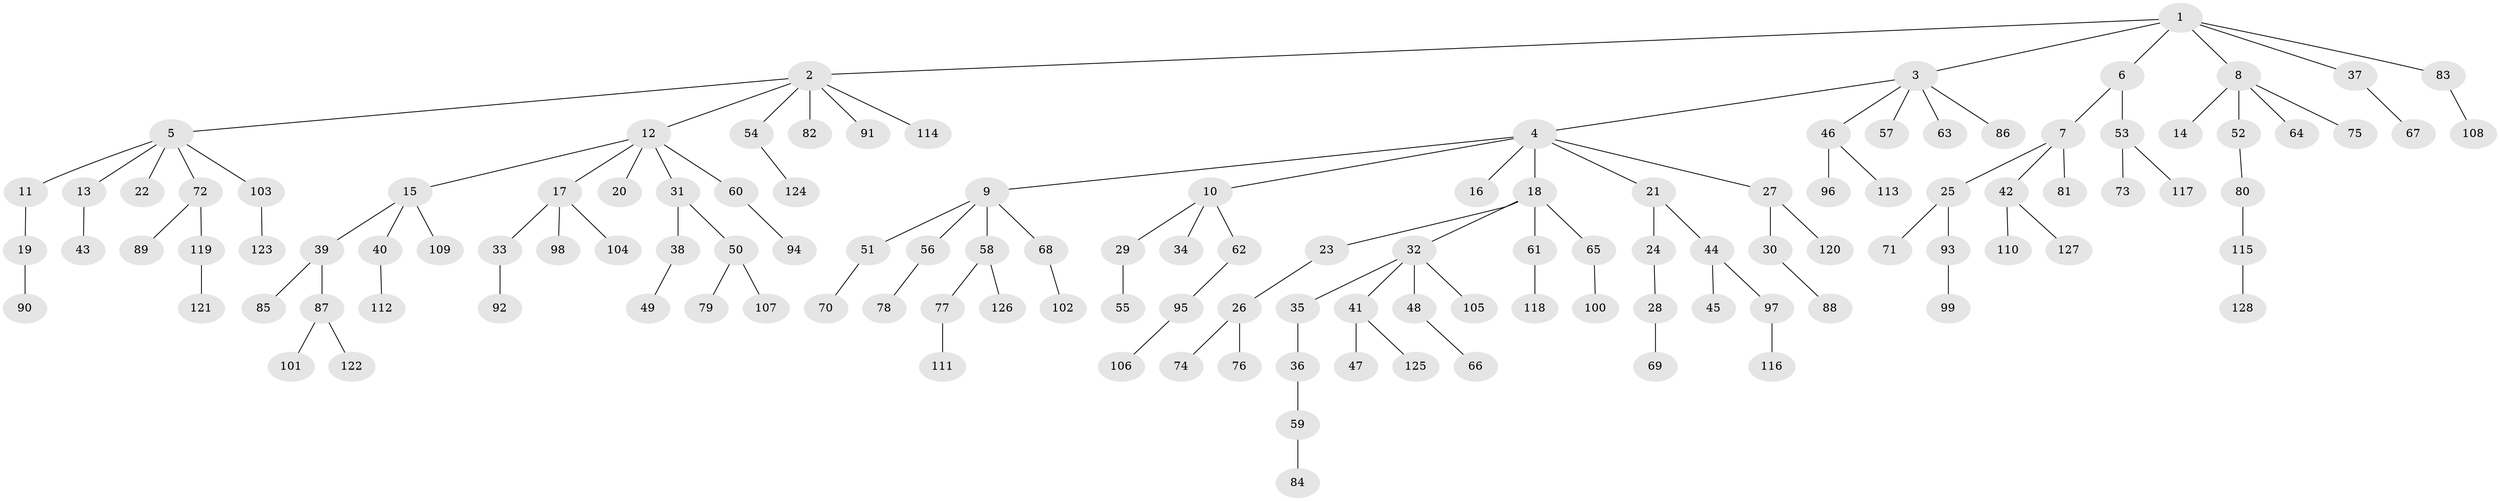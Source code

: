 // coarse degree distribution, {9: 0.012195121951219513, 6: 0.036585365853658534, 5: 0.04878048780487805, 3: 0.08536585365853659, 8: 0.012195121951219513, 1: 0.5853658536585366, 2: 0.2073170731707317, 4: 0.012195121951219513}
// Generated by graph-tools (version 1.1) at 2025/52/02/27/25 19:52:12]
// undirected, 128 vertices, 127 edges
graph export_dot {
graph [start="1"]
  node [color=gray90,style=filled];
  1;
  2;
  3;
  4;
  5;
  6;
  7;
  8;
  9;
  10;
  11;
  12;
  13;
  14;
  15;
  16;
  17;
  18;
  19;
  20;
  21;
  22;
  23;
  24;
  25;
  26;
  27;
  28;
  29;
  30;
  31;
  32;
  33;
  34;
  35;
  36;
  37;
  38;
  39;
  40;
  41;
  42;
  43;
  44;
  45;
  46;
  47;
  48;
  49;
  50;
  51;
  52;
  53;
  54;
  55;
  56;
  57;
  58;
  59;
  60;
  61;
  62;
  63;
  64;
  65;
  66;
  67;
  68;
  69;
  70;
  71;
  72;
  73;
  74;
  75;
  76;
  77;
  78;
  79;
  80;
  81;
  82;
  83;
  84;
  85;
  86;
  87;
  88;
  89;
  90;
  91;
  92;
  93;
  94;
  95;
  96;
  97;
  98;
  99;
  100;
  101;
  102;
  103;
  104;
  105;
  106;
  107;
  108;
  109;
  110;
  111;
  112;
  113;
  114;
  115;
  116;
  117;
  118;
  119;
  120;
  121;
  122;
  123;
  124;
  125;
  126;
  127;
  128;
  1 -- 2;
  1 -- 3;
  1 -- 6;
  1 -- 8;
  1 -- 37;
  1 -- 83;
  2 -- 5;
  2 -- 12;
  2 -- 54;
  2 -- 82;
  2 -- 91;
  2 -- 114;
  3 -- 4;
  3 -- 46;
  3 -- 57;
  3 -- 63;
  3 -- 86;
  4 -- 9;
  4 -- 10;
  4 -- 16;
  4 -- 18;
  4 -- 21;
  4 -- 27;
  5 -- 11;
  5 -- 13;
  5 -- 22;
  5 -- 72;
  5 -- 103;
  6 -- 7;
  6 -- 53;
  7 -- 25;
  7 -- 42;
  7 -- 81;
  8 -- 14;
  8 -- 52;
  8 -- 64;
  8 -- 75;
  9 -- 51;
  9 -- 56;
  9 -- 58;
  9 -- 68;
  10 -- 29;
  10 -- 34;
  10 -- 62;
  11 -- 19;
  12 -- 15;
  12 -- 17;
  12 -- 20;
  12 -- 31;
  12 -- 60;
  13 -- 43;
  15 -- 39;
  15 -- 40;
  15 -- 109;
  17 -- 33;
  17 -- 98;
  17 -- 104;
  18 -- 23;
  18 -- 32;
  18 -- 61;
  18 -- 65;
  19 -- 90;
  21 -- 24;
  21 -- 44;
  23 -- 26;
  24 -- 28;
  25 -- 71;
  25 -- 93;
  26 -- 74;
  26 -- 76;
  27 -- 30;
  27 -- 120;
  28 -- 69;
  29 -- 55;
  30 -- 88;
  31 -- 38;
  31 -- 50;
  32 -- 35;
  32 -- 41;
  32 -- 48;
  32 -- 105;
  33 -- 92;
  35 -- 36;
  36 -- 59;
  37 -- 67;
  38 -- 49;
  39 -- 85;
  39 -- 87;
  40 -- 112;
  41 -- 47;
  41 -- 125;
  42 -- 110;
  42 -- 127;
  44 -- 45;
  44 -- 97;
  46 -- 96;
  46 -- 113;
  48 -- 66;
  50 -- 79;
  50 -- 107;
  51 -- 70;
  52 -- 80;
  53 -- 73;
  53 -- 117;
  54 -- 124;
  56 -- 78;
  58 -- 77;
  58 -- 126;
  59 -- 84;
  60 -- 94;
  61 -- 118;
  62 -- 95;
  65 -- 100;
  68 -- 102;
  72 -- 89;
  72 -- 119;
  77 -- 111;
  80 -- 115;
  83 -- 108;
  87 -- 101;
  87 -- 122;
  93 -- 99;
  95 -- 106;
  97 -- 116;
  103 -- 123;
  115 -- 128;
  119 -- 121;
}
